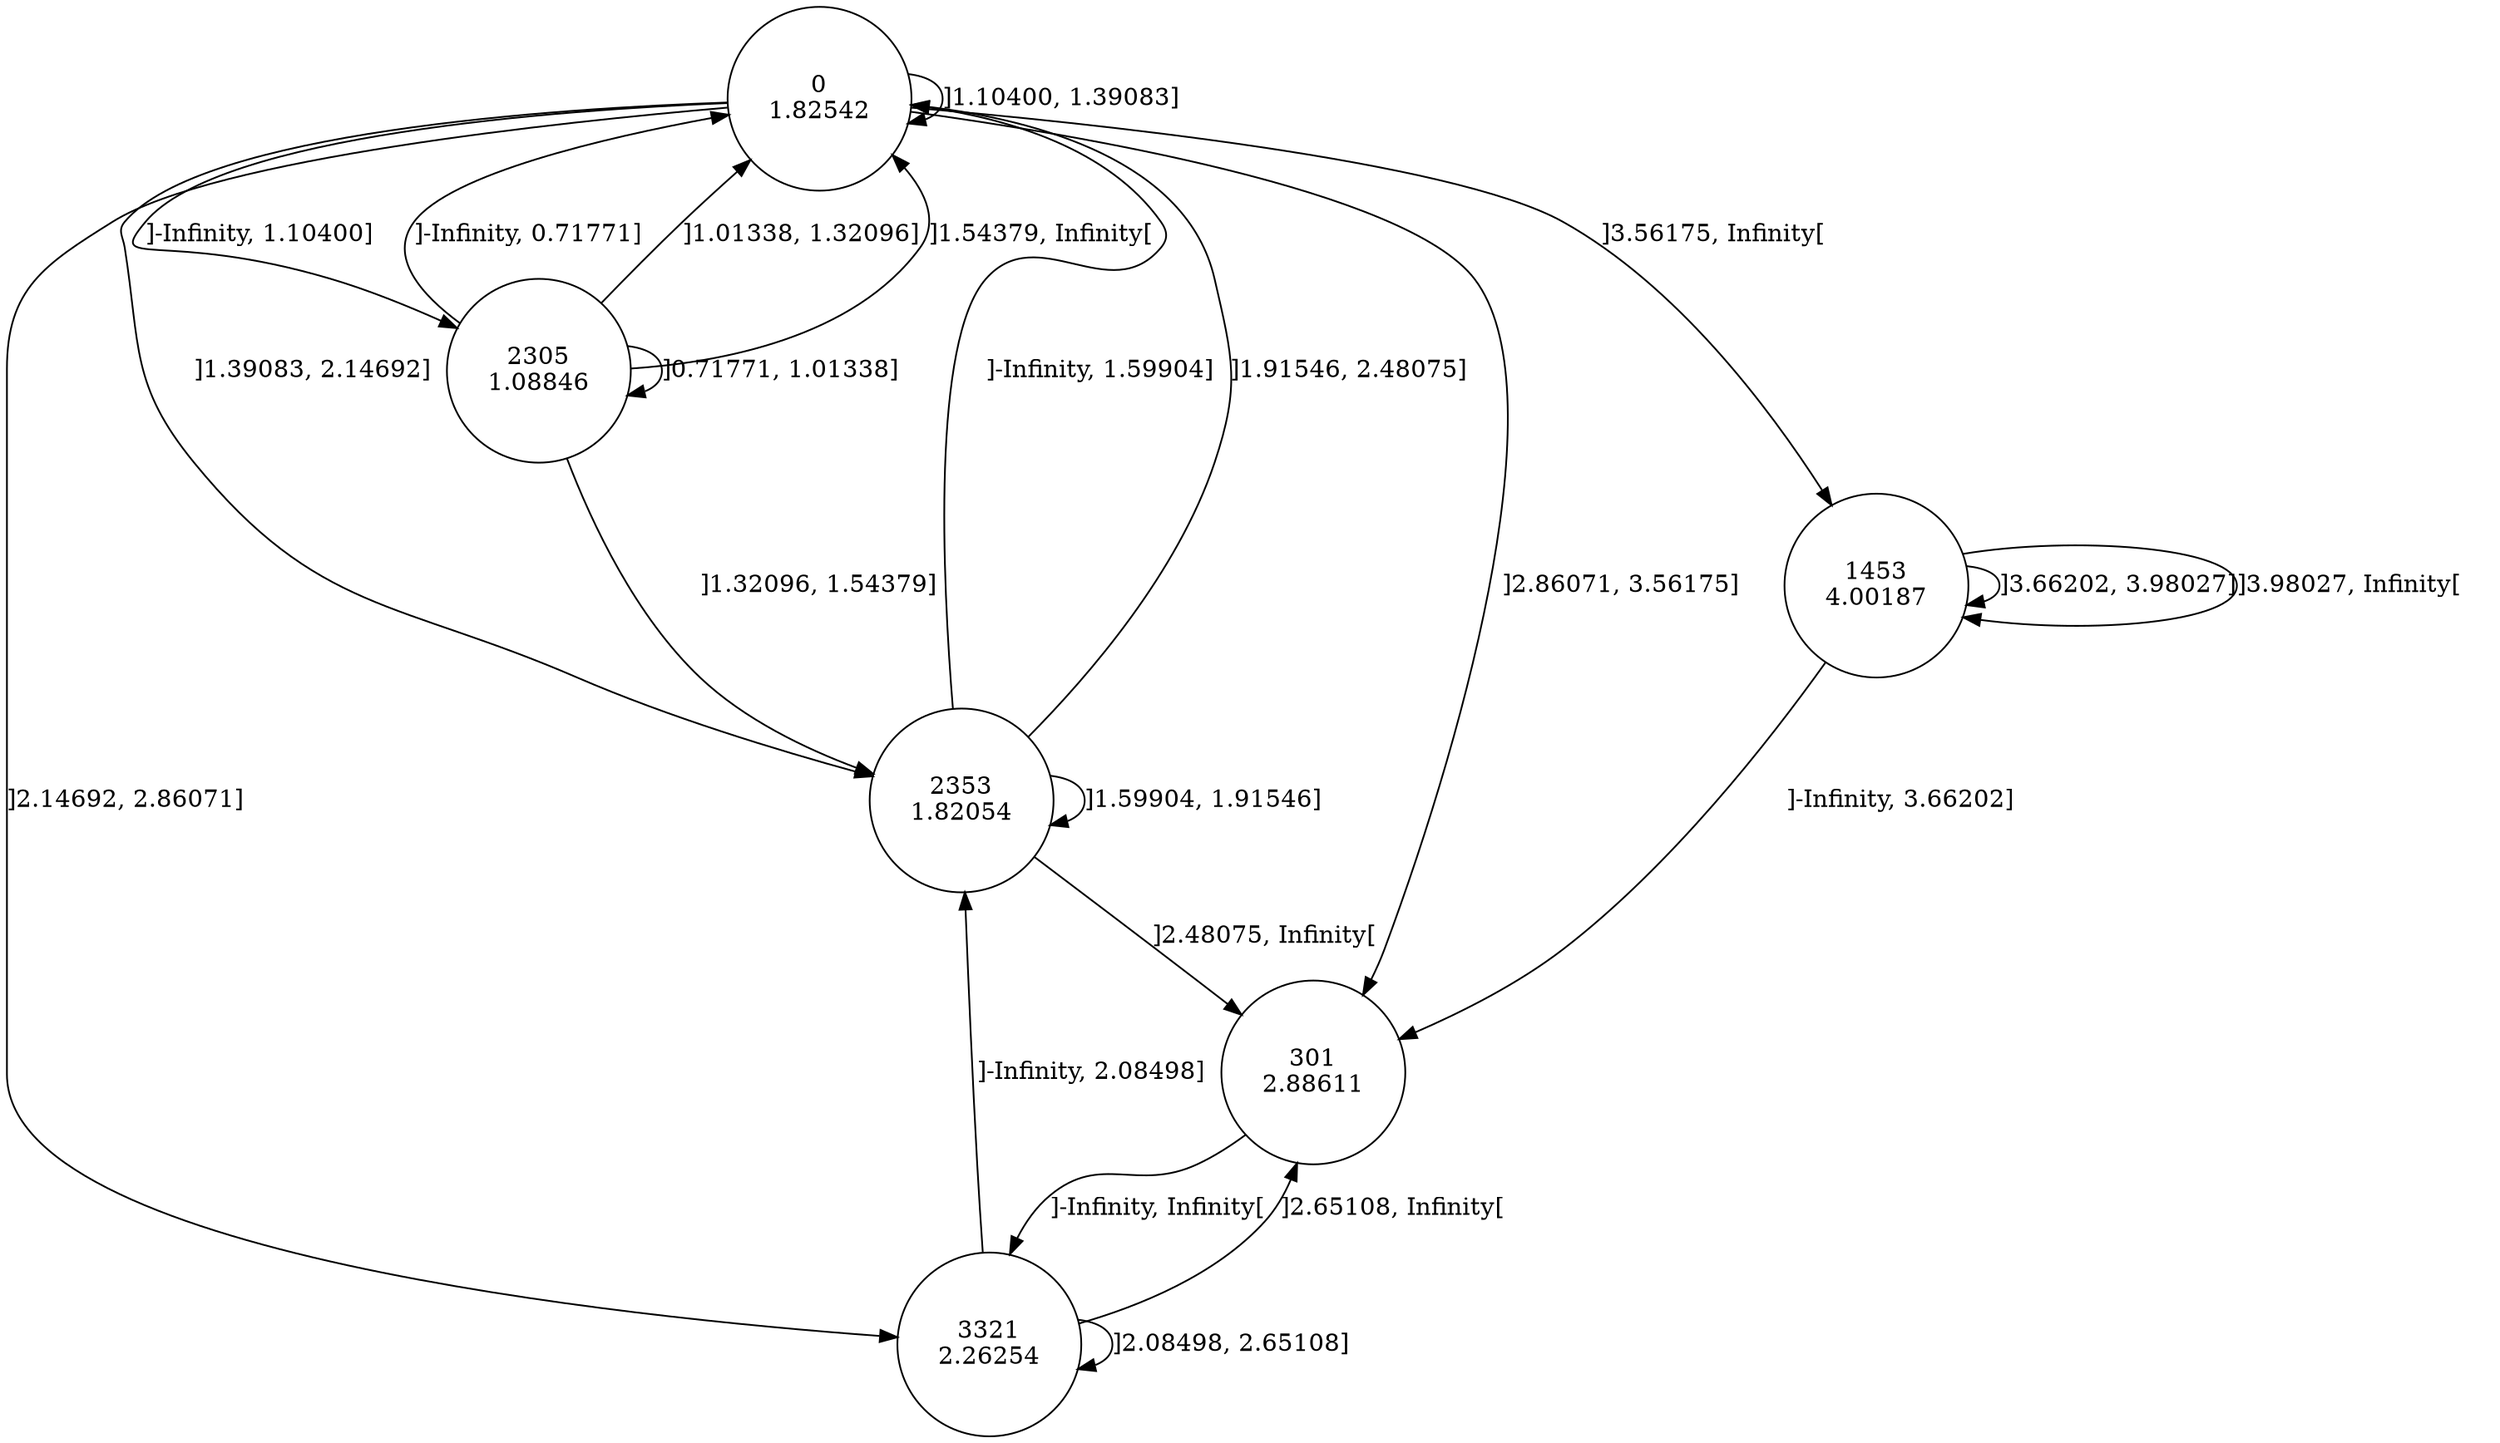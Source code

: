 digraph DFA {
0 [shape=circle, label="0\n1.82542"];
	0 -> 2305 [label="]-Infinity, 1.10400]"];
	0 -> 0 [label="]1.10400, 1.39083]"];
	0 -> 2353 [label="]1.39083, 2.14692]"];
	0 -> 3321 [label="]2.14692, 2.86071]"];
	0 -> 301 [label="]2.86071, 3.56175]"];
	0 -> 1453 [label="]3.56175, Infinity["];
1453 [shape=circle, label="1453\n4.00187"];
	1453 -> 301 [label="]-Infinity, 3.66202]"];
	1453 -> 1453 [label="]3.66202, 3.98027]"];
	1453 -> 1453 [label="]3.98027, Infinity["];
301 [shape=circle, label="301\n2.88611"];
	301 -> 3321 [label="]-Infinity, Infinity["];
3321 [shape=circle, label="3321\n2.26254"];
	3321 -> 2353 [label="]-Infinity, 2.08498]"];
	3321 -> 3321 [label="]2.08498, 2.65108]"];
	3321 -> 301 [label="]2.65108, Infinity["];
2353 [shape=circle, label="2353\n1.82054"];
	2353 -> 0 [label="]-Infinity, 1.59904]"];
	2353 -> 2353 [label="]1.59904, 1.91546]"];
	2353 -> 0 [label="]1.91546, 2.48075]"];
	2353 -> 301 [label="]2.48075, Infinity["];
2305 [shape=circle, label="2305\n1.08846"];
	2305 -> 0 [label="]-Infinity, 0.71771]"];
	2305 -> 2305 [label="]0.71771, 1.01338]"];
	2305 -> 0 [label="]1.01338, 1.32096]"];
	2305 -> 2353 [label="]1.32096, 1.54379]"];
	2305 -> 0 [label="]1.54379, Infinity["];
}